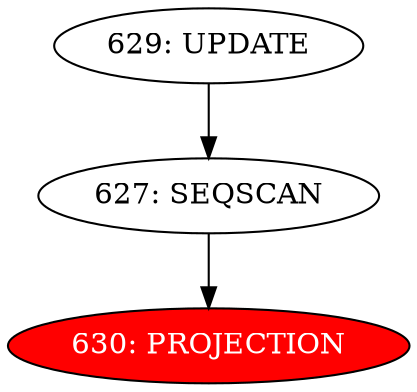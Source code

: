 digraph name {
627 [label="627: SEQSCAN" ];
627 -> 630;
630 [label="630: PROJECTION" fontcolor="white" style="filled" fillcolor="red"];
629 [label="629: UPDATE" ];
629 -> 627;

}

